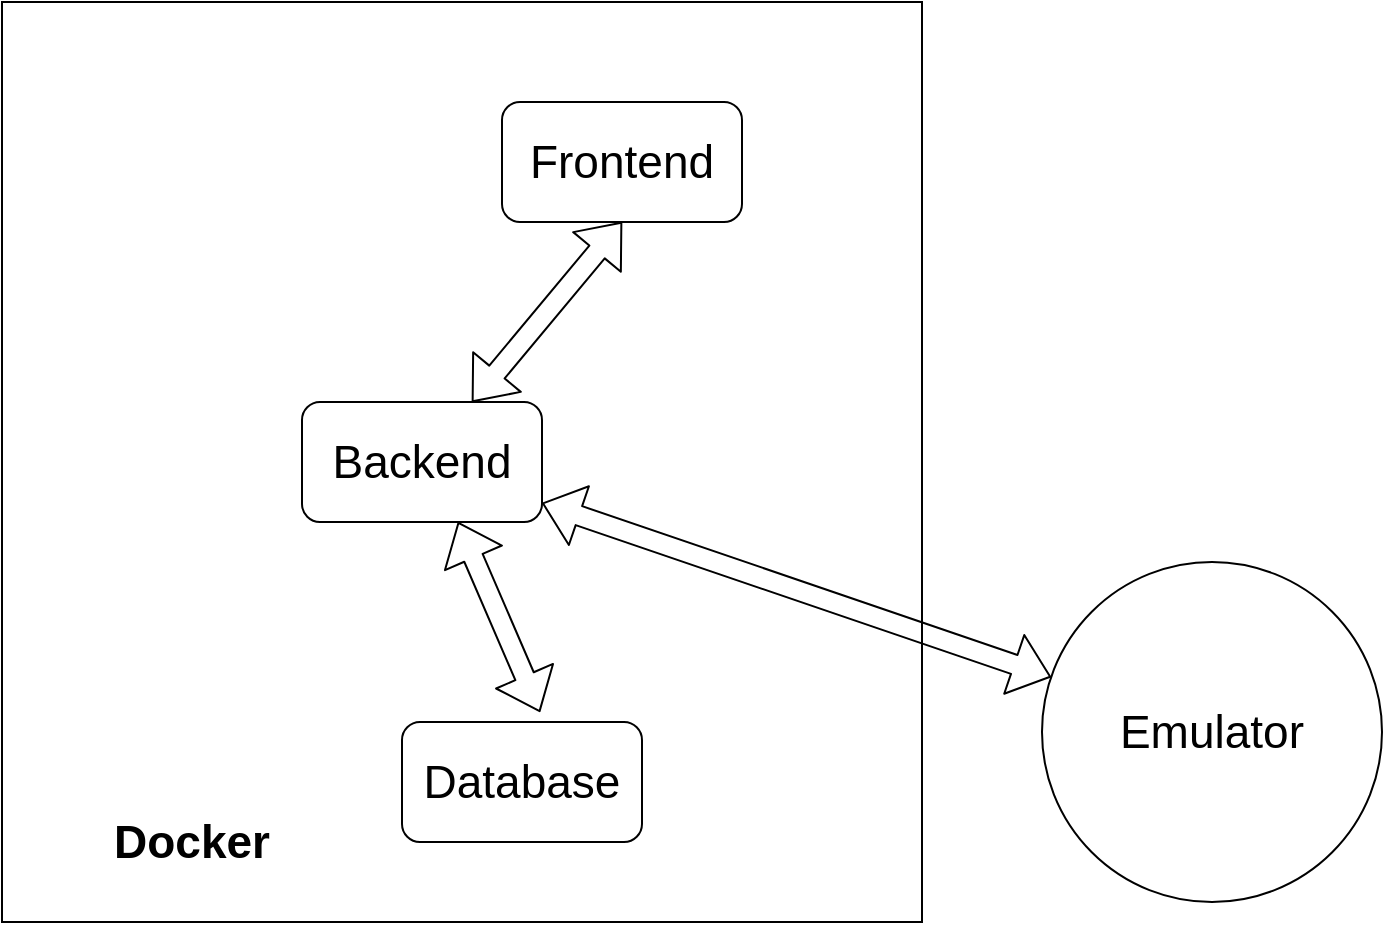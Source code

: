 <mxfile version="12.9.4" type="device"><diagram id="Rn3wvAPhrbaLuNTR4nnr" name="Page-1"><mxGraphModel dx="1422" dy="713" grid="1" gridSize="10" guides="1" tooltips="1" connect="1" arrows="1" fold="1" page="1" pageScale="1" pageWidth="827" pageHeight="1169" math="0" shadow="0"><root><mxCell id="0"/><mxCell id="1" parent="0"/><mxCell id="uztBJsS4e7CazRDsUg4h-1" value="" style="whiteSpace=wrap;html=1;aspect=fixed;" vertex="1" parent="1"><mxGeometry x="60" y="110" width="460" height="460" as="geometry"/></mxCell><mxCell id="uztBJsS4e7CazRDsUg4h-3" value="Docker" style="text;html=1;strokeColor=none;fillColor=none;align=center;verticalAlign=middle;whiteSpace=wrap;rounded=0;fontStyle=1;fontSize=23;" vertex="1" parent="1"><mxGeometry x="80" y="500" width="150" height="60" as="geometry"/></mxCell><mxCell id="uztBJsS4e7CazRDsUg4h-4" value="Emulator" style="ellipse;whiteSpace=wrap;html=1;aspect=fixed;fontSize=23;" vertex="1" parent="1"><mxGeometry x="580" y="390" width="170" height="170" as="geometry"/></mxCell><mxCell id="uztBJsS4e7CazRDsUg4h-5" value="" style="shape=flexArrow;endArrow=classic;startArrow=classic;html=1;fontSize=23;" edge="1" parent="1" source="uztBJsS4e7CazRDsUg4h-6" target="uztBJsS4e7CazRDsUg4h-4"><mxGeometry width="50" height="50" relative="1" as="geometry"><mxPoint x="460" y="450" as="sourcePoint"/><mxPoint x="510" y="400" as="targetPoint"/></mxGeometry></mxCell><mxCell id="uztBJsS4e7CazRDsUg4h-6" value="Backend" style="rounded=1;whiteSpace=wrap;html=1;fontSize=23;" vertex="1" parent="1"><mxGeometry x="210" y="310" width="120" height="60" as="geometry"/></mxCell><mxCell id="uztBJsS4e7CazRDsUg4h-7" value="Frontend" style="rounded=1;whiteSpace=wrap;html=1;fontSize=23;" vertex="1" parent="1"><mxGeometry x="310" y="160" width="120" height="60" as="geometry"/></mxCell><mxCell id="uztBJsS4e7CazRDsUg4h-8" value="" style="shape=flexArrow;endArrow=classic;startArrow=classic;html=1;fontSize=23;entryX=0.5;entryY=1;entryDx=0;entryDy=0;" edge="1" parent="1" source="uztBJsS4e7CazRDsUg4h-6" target="uztBJsS4e7CazRDsUg4h-7"><mxGeometry width="50" height="50" relative="1" as="geometry"><mxPoint x="390" y="420" as="sourcePoint"/><mxPoint x="440" y="370" as="targetPoint"/></mxGeometry></mxCell><mxCell id="uztBJsS4e7CazRDsUg4h-9" value="Database" style="rounded=1;whiteSpace=wrap;html=1;fontSize=23;" vertex="1" parent="1"><mxGeometry x="260" y="470" width="120" height="60" as="geometry"/></mxCell><mxCell id="uztBJsS4e7CazRDsUg4h-10" value="" style="shape=flexArrow;endArrow=classic;startArrow=classic;html=1;fontSize=23;entryX=0.65;entryY=1;entryDx=0;entryDy=0;entryPerimeter=0;exitX=0.575;exitY=-0.083;exitDx=0;exitDy=0;exitPerimeter=0;" edge="1" parent="1" source="uztBJsS4e7CazRDsUg4h-9" target="uztBJsS4e7CazRDsUg4h-6"><mxGeometry width="50" height="50" relative="1" as="geometry"><mxPoint x="210" y="420" as="sourcePoint"/><mxPoint x="260" y="370" as="targetPoint"/></mxGeometry></mxCell></root></mxGraphModel></diagram></mxfile>